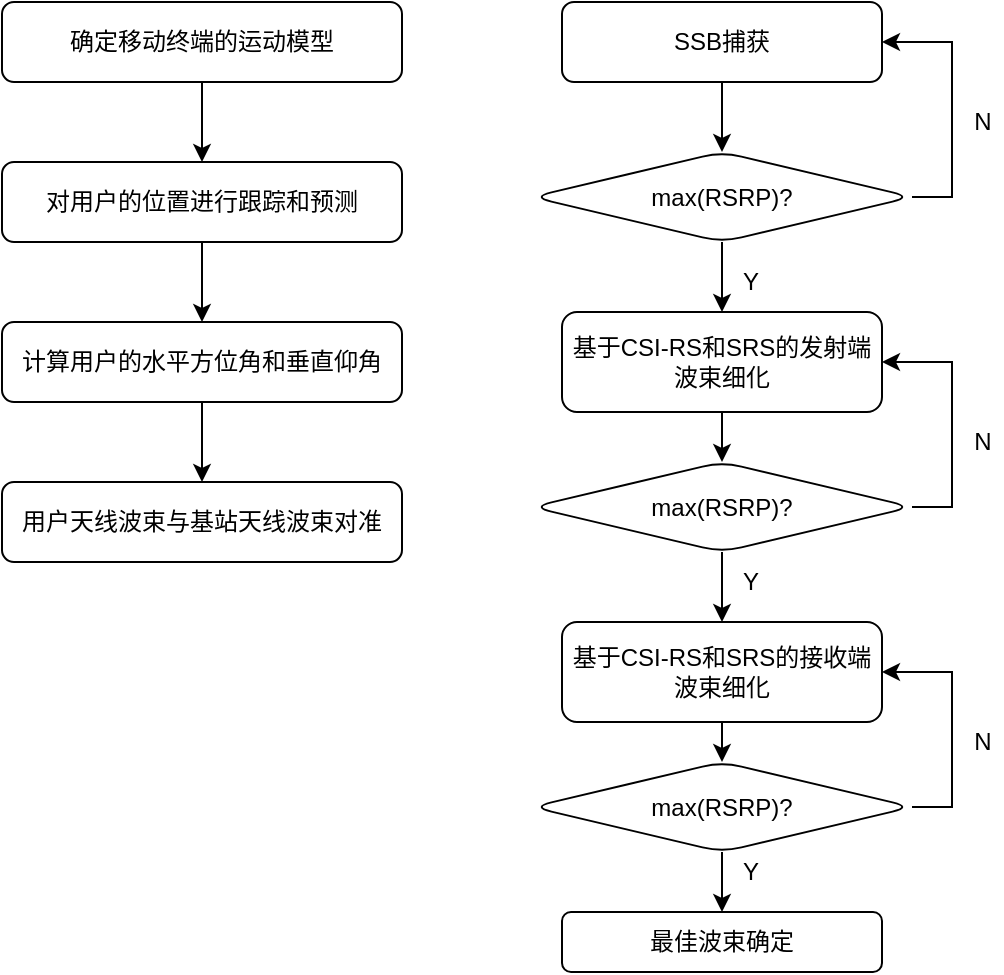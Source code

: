<mxfile version="15.5.5" type="github" pages="7">
  <diagram id="v0LjTMBqoU_i-tq950dD" name="Page-1">
    <mxGraphModel dx="583" dy="620" grid="1" gridSize="10" guides="1" tooltips="1" connect="1" arrows="1" fold="1" page="1" pageScale="1" pageWidth="827" pageHeight="1169" math="0" shadow="0">
      <root>
        <mxCell id="0" />
        <mxCell id="1" parent="0" />
        <mxCell id="g1GF7LbU0pF6LJhjBQTD-3" value="" style="edgeStyle=orthogonalEdgeStyle;rounded=0;orthogonalLoop=1;jettySize=auto;html=1;" edge="1" parent="1" source="g1GF7LbU0pF6LJhjBQTD-1" target="g1GF7LbU0pF6LJhjBQTD-2">
          <mxGeometry relative="1" as="geometry" />
        </mxCell>
        <mxCell id="g1GF7LbU0pF6LJhjBQTD-1" value="确定移动终端的运动模型" style="rounded=1;whiteSpace=wrap;html=1;" vertex="1" parent="1">
          <mxGeometry x="40" y="80" width="200" height="40" as="geometry" />
        </mxCell>
        <mxCell id="g1GF7LbU0pF6LJhjBQTD-5" value="" style="edgeStyle=orthogonalEdgeStyle;rounded=0;orthogonalLoop=1;jettySize=auto;html=1;" edge="1" parent="1" source="g1GF7LbU0pF6LJhjBQTD-2" target="g1GF7LbU0pF6LJhjBQTD-4">
          <mxGeometry relative="1" as="geometry" />
        </mxCell>
        <mxCell id="g1GF7LbU0pF6LJhjBQTD-2" value="对用户的位置进行跟踪和预测" style="whiteSpace=wrap;html=1;rounded=1;" vertex="1" parent="1">
          <mxGeometry x="40" y="160" width="200" height="40" as="geometry" />
        </mxCell>
        <mxCell id="g1GF7LbU0pF6LJhjBQTD-7" value="" style="edgeStyle=orthogonalEdgeStyle;rounded=0;orthogonalLoop=1;jettySize=auto;html=1;" edge="1" parent="1" source="g1GF7LbU0pF6LJhjBQTD-4" target="g1GF7LbU0pF6LJhjBQTD-6">
          <mxGeometry relative="1" as="geometry" />
        </mxCell>
        <mxCell id="g1GF7LbU0pF6LJhjBQTD-4" value="计算用户的水平方位角和垂直仰角" style="whiteSpace=wrap;html=1;rounded=1;" vertex="1" parent="1">
          <mxGeometry x="40" y="240" width="200" height="40" as="geometry" />
        </mxCell>
        <mxCell id="g1GF7LbU0pF6LJhjBQTD-6" value="用户天线波束与基站天线波束对准" style="whiteSpace=wrap;html=1;rounded=1;" vertex="1" parent="1">
          <mxGeometry x="40" y="320" width="200" height="40" as="geometry" />
        </mxCell>
        <mxCell id="g1GF7LbU0pF6LJhjBQTD-15" value="" style="edgeStyle=orthogonalEdgeStyle;rounded=0;orthogonalLoop=1;jettySize=auto;html=1;" edge="1" parent="1" source="g1GF7LbU0pF6LJhjBQTD-8" target="g1GF7LbU0pF6LJhjBQTD-14">
          <mxGeometry relative="1" as="geometry" />
        </mxCell>
        <mxCell id="g1GF7LbU0pF6LJhjBQTD-8" value="SSB捕获" style="rounded=1;whiteSpace=wrap;html=1;" vertex="1" parent="1">
          <mxGeometry x="320" y="80" width="160" height="40" as="geometry" />
        </mxCell>
        <mxCell id="g1GF7LbU0pF6LJhjBQTD-25" style="edgeStyle=orthogonalEdgeStyle;rounded=0;orthogonalLoop=1;jettySize=auto;html=1;exitX=0.5;exitY=1;exitDx=0;exitDy=0;" edge="1" parent="1" source="g1GF7LbU0pF6LJhjBQTD-9" target="g1GF7LbU0pF6LJhjBQTD-20">
          <mxGeometry relative="1" as="geometry" />
        </mxCell>
        <mxCell id="g1GF7LbU0pF6LJhjBQTD-9" value="基于CSI-RS和SRS的发射端波束细化" style="whiteSpace=wrap;html=1;rounded=1;" vertex="1" parent="1">
          <mxGeometry x="320" y="235" width="160" height="50" as="geometry" />
        </mxCell>
        <mxCell id="g1GF7LbU0pF6LJhjBQTD-45" value="" style="edgeStyle=orthogonalEdgeStyle;rounded=0;orthogonalLoop=1;jettySize=auto;html=1;" edge="1" parent="1" source="g1GF7LbU0pF6LJhjBQTD-11">
          <mxGeometry relative="1" as="geometry">
            <mxPoint x="400" y="460" as="targetPoint" />
          </mxGeometry>
        </mxCell>
        <mxCell id="g1GF7LbU0pF6LJhjBQTD-11" value="基于CSI-RS和SRS的接收端波束细化" style="whiteSpace=wrap;html=1;rounded=1;" vertex="1" parent="1">
          <mxGeometry x="320" y="390" width="160" height="50" as="geometry" />
        </mxCell>
        <mxCell id="g1GF7LbU0pF6LJhjBQTD-16" value="" style="edgeStyle=orthogonalEdgeStyle;rounded=0;orthogonalLoop=1;jettySize=auto;html=1;" edge="1" parent="1" source="g1GF7LbU0pF6LJhjBQTD-14" target="g1GF7LbU0pF6LJhjBQTD-9">
          <mxGeometry relative="1" as="geometry" />
        </mxCell>
        <mxCell id="g1GF7LbU0pF6LJhjBQTD-18" style="edgeStyle=orthogonalEdgeStyle;rounded=0;orthogonalLoop=1;jettySize=auto;html=1;exitX=1;exitY=0.5;exitDx=0;exitDy=0;entryX=1;entryY=0.5;entryDx=0;entryDy=0;" edge="1" parent="1" source="g1GF7LbU0pF6LJhjBQTD-14" target="g1GF7LbU0pF6LJhjBQTD-8">
          <mxGeometry relative="1" as="geometry" />
        </mxCell>
        <mxCell id="g1GF7LbU0pF6LJhjBQTD-14" value="max(RSRP)?" style="rhombus;whiteSpace=wrap;html=1;rounded=1;" vertex="1" parent="1">
          <mxGeometry x="305" y="155" width="190" height="45" as="geometry" />
        </mxCell>
        <mxCell id="g1GF7LbU0pF6LJhjBQTD-17" value="Y" style="text;html=1;align=center;verticalAlign=middle;resizable=0;points=[];autosize=1;strokeColor=none;fillColor=none;" vertex="1" parent="1">
          <mxGeometry x="404" y="210" width="20" height="20" as="geometry" />
        </mxCell>
        <mxCell id="g1GF7LbU0pF6LJhjBQTD-19" value="N" style="text;html=1;align=center;verticalAlign=middle;resizable=0;points=[];autosize=1;strokeColor=none;fillColor=none;" vertex="1" parent="1">
          <mxGeometry x="520" y="130" width="20" height="20" as="geometry" />
        </mxCell>
        <mxCell id="g1GF7LbU0pF6LJhjBQTD-26" value="" style="edgeStyle=orthogonalEdgeStyle;rounded=0;orthogonalLoop=1;jettySize=auto;html=1;" edge="1" parent="1" source="g1GF7LbU0pF6LJhjBQTD-20" target="g1GF7LbU0pF6LJhjBQTD-11">
          <mxGeometry relative="1" as="geometry" />
        </mxCell>
        <mxCell id="g1GF7LbU0pF6LJhjBQTD-28" style="edgeStyle=orthogonalEdgeStyle;rounded=0;orthogonalLoop=1;jettySize=auto;html=1;exitX=1;exitY=0.5;exitDx=0;exitDy=0;entryX=1;entryY=0.5;entryDx=0;entryDy=0;" edge="1" parent="1" source="g1GF7LbU0pF6LJhjBQTD-20" target="g1GF7LbU0pF6LJhjBQTD-9">
          <mxGeometry relative="1" as="geometry" />
        </mxCell>
        <mxCell id="g1GF7LbU0pF6LJhjBQTD-20" value="max(RSRP)?" style="rhombus;whiteSpace=wrap;html=1;rounded=1;" vertex="1" parent="1">
          <mxGeometry x="305" y="310" width="190" height="45" as="geometry" />
        </mxCell>
        <mxCell id="g1GF7LbU0pF6LJhjBQTD-21" value="Y" style="text;html=1;align=center;verticalAlign=middle;resizable=0;points=[];autosize=1;strokeColor=none;fillColor=none;" vertex="1" parent="1">
          <mxGeometry x="404" y="360" width="20" height="20" as="geometry" />
        </mxCell>
        <mxCell id="g1GF7LbU0pF6LJhjBQTD-22" value="N" style="text;html=1;align=center;verticalAlign=middle;resizable=0;points=[];autosize=1;strokeColor=none;fillColor=none;" vertex="1" parent="1">
          <mxGeometry x="520" y="290" width="20" height="20" as="geometry" />
        </mxCell>
        <mxCell id="g1GF7LbU0pF6LJhjBQTD-46" style="edgeStyle=orthogonalEdgeStyle;rounded=0;orthogonalLoop=1;jettySize=auto;html=1;exitX=1;exitY=0.5;exitDx=0;exitDy=0;entryX=1;entryY=0.5;entryDx=0;entryDy=0;" edge="1" parent="1" source="g1GF7LbU0pF6LJhjBQTD-29" target="g1GF7LbU0pF6LJhjBQTD-11">
          <mxGeometry relative="1" as="geometry" />
        </mxCell>
        <mxCell id="g1GF7LbU0pF6LJhjBQTD-47" style="edgeStyle=orthogonalEdgeStyle;rounded=0;orthogonalLoop=1;jettySize=auto;html=1;entryX=0.5;entryY=0;entryDx=0;entryDy=0;" edge="1" parent="1" source="g1GF7LbU0pF6LJhjBQTD-29" target="g1GF7LbU0pF6LJhjBQTD-30">
          <mxGeometry relative="1" as="geometry" />
        </mxCell>
        <mxCell id="g1GF7LbU0pF6LJhjBQTD-29" value="max(RSRP)?" style="rhombus;whiteSpace=wrap;html=1;rounded=1;" vertex="1" parent="1">
          <mxGeometry x="305" y="460" width="190" height="45" as="geometry" />
        </mxCell>
        <mxCell id="g1GF7LbU0pF6LJhjBQTD-30" value="最佳波束确定" style="whiteSpace=wrap;html=1;rounded=1;" vertex="1" parent="1">
          <mxGeometry x="320" y="535" width="160" height="30" as="geometry" />
        </mxCell>
        <mxCell id="g1GF7LbU0pF6LJhjBQTD-36" value="Y" style="text;html=1;align=center;verticalAlign=middle;resizable=0;points=[];autosize=1;strokeColor=none;fillColor=none;" vertex="1" parent="1">
          <mxGeometry x="404" y="505" width="20" height="20" as="geometry" />
        </mxCell>
        <mxCell id="g1GF7LbU0pF6LJhjBQTD-48" value="N" style="text;html=1;align=center;verticalAlign=middle;resizable=0;points=[];autosize=1;strokeColor=none;fillColor=none;" vertex="1" parent="1">
          <mxGeometry x="520" y="440" width="20" height="20" as="geometry" />
        </mxCell>
      </root>
    </mxGraphModel>
  </diagram>
  <diagram id="9xfztljBDzdJ6UgoaN6b" name="Page-2">
    <mxGraphModel dx="700" dy="744" grid="1" gridSize="10" guides="1" tooltips="1" connect="1" arrows="1" fold="1" page="1" pageScale="1" pageWidth="827" pageHeight="1169" math="0" shadow="0">
      <root>
        <mxCell id="WXKGBrs3ciIO2fFZ4pAg-0" />
        <mxCell id="WXKGBrs3ciIO2fFZ4pAg-1" parent="WXKGBrs3ciIO2fFZ4pAg-0" />
        <mxCell id="JAt5uQEkAnSf_FDiPwz2-5" value="" style="edgeStyle=orthogonalEdgeStyle;rounded=0;orthogonalLoop=1;jettySize=auto;html=1;" edge="1" parent="WXKGBrs3ciIO2fFZ4pAg-1" source="lZF_Is9IJF7APFlS0LPr-0" target="JAt5uQEkAnSf_FDiPwz2-0">
          <mxGeometry relative="1" as="geometry" />
        </mxCell>
        <mxCell id="lZF_Is9IJF7APFlS0LPr-0" value="开始" style="rounded=1;whiteSpace=wrap;html=1;" vertex="1" parent="WXKGBrs3ciIO2fFZ4pAg-1">
          <mxGeometry x="80" y="40" width="160" height="40" as="geometry" />
        </mxCell>
        <mxCell id="JAt5uQEkAnSf_FDiPwz2-24" style="edgeStyle=orthogonalEdgeStyle;rounded=0;orthogonalLoop=1;jettySize=auto;html=1;entryX=0.5;entryY=0;entryDx=0;entryDy=0;" edge="1" parent="WXKGBrs3ciIO2fFZ4pAg-1" source="JAt5uQEkAnSf_FDiPwz2-0" target="JAt5uQEkAnSf_FDiPwz2-3">
          <mxGeometry relative="1" as="geometry" />
        </mxCell>
        <mxCell id="JAt5uQEkAnSf_FDiPwz2-0" value="基于SSB波束的初步选择" style="rounded=0;whiteSpace=wrap;html=1;" vertex="1" parent="WXKGBrs3ciIO2fFZ4pAg-1">
          <mxGeometry x="80" y="120" width="160" height="40" as="geometry" />
        </mxCell>
        <mxCell id="JAt5uQEkAnSf_FDiPwz2-28" value="" style="edgeStyle=orthogonalEdgeStyle;rounded=0;orthogonalLoop=1;jettySize=auto;html=1;" edge="1" parent="WXKGBrs3ciIO2fFZ4pAg-1" source="JAt5uQEkAnSf_FDiPwz2-1" target="JAt5uQEkAnSf_FDiPwz2-20">
          <mxGeometry relative="1" as="geometry" />
        </mxCell>
        <mxCell id="JAt5uQEkAnSf_FDiPwz2-1" value="确定用户运动模型和测量模型" style="rounded=0;whiteSpace=wrap;html=1;" vertex="1" parent="WXKGBrs3ciIO2fFZ4pAg-1">
          <mxGeometry x="80" y="360" width="160" height="40" as="geometry" />
        </mxCell>
        <mxCell id="JAt5uQEkAnSf_FDiPwz2-25" value="" style="edgeStyle=orthogonalEdgeStyle;rounded=0;orthogonalLoop=1;jettySize=auto;html=1;" edge="1" parent="WXKGBrs3ciIO2fFZ4pAg-1" source="JAt5uQEkAnSf_FDiPwz2-3" target="JAt5uQEkAnSf_FDiPwz2-13">
          <mxGeometry relative="1" as="geometry" />
        </mxCell>
        <mxCell id="JAt5uQEkAnSf_FDiPwz2-3" value="跟踪数据提取" style="rounded=0;whiteSpace=wrap;html=1;" vertex="1" parent="WXKGBrs3ciIO2fFZ4pAg-1">
          <mxGeometry x="80" y="200" width="160" height="40" as="geometry" />
        </mxCell>
        <mxCell id="JAt5uQEkAnSf_FDiPwz2-27" style="edgeStyle=orthogonalEdgeStyle;rounded=0;orthogonalLoop=1;jettySize=auto;html=1;entryX=0.5;entryY=0;entryDx=0;entryDy=0;" edge="1" parent="WXKGBrs3ciIO2fFZ4pAg-1" source="JAt5uQEkAnSf_FDiPwz2-13" target="JAt5uQEkAnSf_FDiPwz2-1">
          <mxGeometry relative="1" as="geometry" />
        </mxCell>
        <mxCell id="JAt5uQEkAnSf_FDiPwz2-31" style="edgeStyle=orthogonalEdgeStyle;rounded=0;orthogonalLoop=1;jettySize=auto;html=1;entryX=1;entryY=0.5;entryDx=0;entryDy=0;" edge="1" parent="WXKGBrs3ciIO2fFZ4pAg-1" source="JAt5uQEkAnSf_FDiPwz2-13" target="JAt5uQEkAnSf_FDiPwz2-3">
          <mxGeometry relative="1" as="geometry">
            <Array as="points">
              <mxPoint x="260" y="300" />
              <mxPoint x="260" y="220" />
            </Array>
          </mxGeometry>
        </mxCell>
        <mxCell id="JAt5uQEkAnSf_FDiPwz2-13" value="波束细化？" style="rhombus;whiteSpace=wrap;html=1;" vertex="1" parent="WXKGBrs3ciIO2fFZ4pAg-1">
          <mxGeometry x="80" y="270" width="160" height="60" as="geometry" />
        </mxCell>
        <mxCell id="JAt5uQEkAnSf_FDiPwz2-29" value="" style="edgeStyle=orthogonalEdgeStyle;rounded=0;orthogonalLoop=1;jettySize=auto;html=1;" edge="1" parent="WXKGBrs3ciIO2fFZ4pAg-1" source="JAt5uQEkAnSf_FDiPwz2-20" target="JAt5uQEkAnSf_FDiPwz2-21">
          <mxGeometry relative="1" as="geometry" />
        </mxCell>
        <mxCell id="JAt5uQEkAnSf_FDiPwz2-20" value="&lt;div style=&quot;text-align: left&quot;&gt;&lt;font color=&quot;#333333&quot; face=&quot;tahoma, arial, sans-serif&quot;&gt;&lt;span style=&quot;font-size: 16px&quot;&gt;滤波器初始化&lt;/span&gt;&lt;/font&gt;&lt;/div&gt;" style="rounded=0;whiteSpace=wrap;html=1;" vertex="1" parent="WXKGBrs3ciIO2fFZ4pAg-1">
          <mxGeometry x="80" y="440" width="160" height="40" as="geometry" />
        </mxCell>
        <mxCell id="JAt5uQEkAnSf_FDiPwz2-30" value="" style="edgeStyle=orthogonalEdgeStyle;rounded=0;orthogonalLoop=1;jettySize=auto;html=1;" edge="1" parent="WXKGBrs3ciIO2fFZ4pAg-1" source="JAt5uQEkAnSf_FDiPwz2-21" target="JAt5uQEkAnSf_FDiPwz2-22">
          <mxGeometry relative="1" as="geometry" />
        </mxCell>
        <mxCell id="JAt5uQEkAnSf_FDiPwz2-21" value="状态信息估计" style="rounded=0;whiteSpace=wrap;html=1;" vertex="1" parent="WXKGBrs3ciIO2fFZ4pAg-1">
          <mxGeometry x="80" y="520" width="160" height="40" as="geometry" />
        </mxCell>
        <mxCell id="JAt5uQEkAnSf_FDiPwz2-37" style="edgeStyle=orthogonalEdgeStyle;rounded=0;orthogonalLoop=1;jettySize=auto;html=1;entryX=0;entryY=0.5;entryDx=0;entryDy=0;" edge="1" parent="WXKGBrs3ciIO2fFZ4pAg-1" source="JAt5uQEkAnSf_FDiPwz2-22" target="JAt5uQEkAnSf_FDiPwz2-34">
          <mxGeometry relative="1" as="geometry" />
        </mxCell>
        <mxCell id="JAt5uQEkAnSf_FDiPwz2-22" value="计算kalman增益，更新状态" style="rounded=0;whiteSpace=wrap;html=1;" vertex="1" parent="WXKGBrs3ciIO2fFZ4pAg-1">
          <mxGeometry x="80" y="600" width="160" height="40" as="geometry" />
        </mxCell>
        <mxCell id="JAt5uQEkAnSf_FDiPwz2-32" value="Y" style="text;html=1;strokeColor=none;fillColor=none;align=center;verticalAlign=middle;whiteSpace=wrap;rounded=0;" vertex="1" parent="WXKGBrs3ciIO2fFZ4pAg-1">
          <mxGeometry x="170" y="330" width="60" height="30" as="geometry" />
        </mxCell>
        <mxCell id="JAt5uQEkAnSf_FDiPwz2-33" value="N" style="text;html=1;strokeColor=none;fillColor=none;align=center;verticalAlign=middle;whiteSpace=wrap;rounded=0;" vertex="1" parent="WXKGBrs3ciIO2fFZ4pAg-1">
          <mxGeometry x="250" y="250" width="60" height="30" as="geometry" />
        </mxCell>
        <mxCell id="JAt5uQEkAnSf_FDiPwz2-38" value="" style="edgeStyle=orthogonalEdgeStyle;rounded=0;orthogonalLoop=1;jettySize=auto;html=1;" edge="1" parent="WXKGBrs3ciIO2fFZ4pAg-1" source="JAt5uQEkAnSf_FDiPwz2-34" target="JAt5uQEkAnSf_FDiPwz2-35">
          <mxGeometry relative="1" as="geometry" />
        </mxCell>
        <mxCell id="JAt5uQEkAnSf_FDiPwz2-34" value="计算预测位置的方位角和仰角" style="rounded=0;whiteSpace=wrap;html=1;" vertex="1" parent="WXKGBrs3ciIO2fFZ4pAg-1">
          <mxGeometry x="320" y="600" width="160" height="40" as="geometry" />
        </mxCell>
        <mxCell id="JAt5uQEkAnSf_FDiPwz2-47" value="" style="edgeStyle=orthogonalEdgeStyle;rounded=0;orthogonalLoop=1;jettySize=auto;html=1;" edge="1" parent="WXKGBrs3ciIO2fFZ4pAg-1" source="JAt5uQEkAnSf_FDiPwz2-35" target="JAt5uQEkAnSf_FDiPwz2-46">
          <mxGeometry relative="1" as="geometry" />
        </mxCell>
        <mxCell id="JAt5uQEkAnSf_FDiPwz2-35" value="指示SRS波束发射方向" style="rounded=0;whiteSpace=wrap;html=1;" vertex="1" parent="WXKGBrs3ciIO2fFZ4pAg-1">
          <mxGeometry x="320" y="520" width="160" height="40" as="geometry" />
        </mxCell>
        <mxCell id="JAt5uQEkAnSf_FDiPwz2-44" value="结束" style="rounded=1;whiteSpace=wrap;html=1;" vertex="1" parent="WXKGBrs3ciIO2fFZ4pAg-1">
          <mxGeometry x="320" y="360" width="160" height="40" as="geometry" />
        </mxCell>
        <mxCell id="JAt5uQEkAnSf_FDiPwz2-48" style="edgeStyle=orthogonalEdgeStyle;rounded=0;orthogonalLoop=1;jettySize=auto;html=1;entryX=1;entryY=0.5;entryDx=0;entryDy=0;" edge="1" parent="WXKGBrs3ciIO2fFZ4pAg-1" source="JAt5uQEkAnSf_FDiPwz2-46" target="JAt5uQEkAnSf_FDiPwz2-21">
          <mxGeometry relative="1" as="geometry" />
        </mxCell>
        <mxCell id="JAt5uQEkAnSf_FDiPwz2-49" value="" style="edgeStyle=orthogonalEdgeStyle;rounded=0;orthogonalLoop=1;jettySize=auto;html=1;" edge="1" parent="WXKGBrs3ciIO2fFZ4pAg-1" source="JAt5uQEkAnSf_FDiPwz2-46" target="JAt5uQEkAnSf_FDiPwz2-44">
          <mxGeometry relative="1" as="geometry" />
        </mxCell>
        <mxCell id="JAt5uQEkAnSf_FDiPwz2-46" value="波束细化？" style="rhombus;whiteSpace=wrap;html=1;" vertex="1" parent="WXKGBrs3ciIO2fFZ4pAg-1">
          <mxGeometry x="320" y="430" width="160" height="60" as="geometry" />
        </mxCell>
        <mxCell id="JAt5uQEkAnSf_FDiPwz2-50" value="Y" style="text;html=1;strokeColor=none;fillColor=none;align=center;verticalAlign=middle;whiteSpace=wrap;rounded=0;" vertex="1" parent="WXKGBrs3ciIO2fFZ4pAg-1">
          <mxGeometry x="270" y="480" width="60" height="30" as="geometry" />
        </mxCell>
        <mxCell id="JAt5uQEkAnSf_FDiPwz2-51" value="N" style="text;html=1;strokeColor=none;fillColor=none;align=center;verticalAlign=middle;whiteSpace=wrap;rounded=0;" vertex="1" parent="WXKGBrs3ciIO2fFZ4pAg-1">
          <mxGeometry x="384" y="400" width="60" height="30" as="geometry" />
        </mxCell>
      </root>
    </mxGraphModel>
  </diagram>
  <diagram id="3WmBDydl_84s1r6peomO" name="Page-3">
    <mxGraphModel dx="1955" dy="821" grid="1" gridSize="10" guides="1" tooltips="1" connect="1" arrows="1" fold="1" page="1" pageScale="1" pageWidth="827" pageHeight="1169" math="0" shadow="0">
      <root>
        <mxCell id="aAynvqBphKSTQ-f1sGw3-0" />
        <mxCell id="aAynvqBphKSTQ-f1sGw3-1" parent="aAynvqBphKSTQ-f1sGw3-0" />
        <mxCell id="1rgbiX7z5d-bjgeK10AK-0" value="" style="ellipse;whiteSpace=wrap;html=1;" vertex="1" parent="aAynvqBphKSTQ-f1sGw3-1">
          <mxGeometry x="120" y="170" width="530" height="320" as="geometry" />
        </mxCell>
        <mxCell id="aAynvqBphKSTQ-f1sGw3-2" value="" style="fontColor=#0066CC;verticalAlign=top;verticalLabelPosition=bottom;labelPosition=center;align=center;html=1;outlineConnect=0;fillColor=#CCCCCC;strokeColor=#6881B3;gradientColor=none;gradientDirection=north;strokeWidth=2;shape=mxgraph.networks.radio_tower;" vertex="1" parent="aAynvqBphKSTQ-f1sGw3-1">
          <mxGeometry x="350" y="270" width="55" height="80" as="geometry" />
        </mxCell>
        <mxCell id="aAynvqBphKSTQ-f1sGw3-3" value="" style="sketch=0;pointerEvents=1;shadow=0;dashed=0;html=1;strokeColor=none;fillColor=#505050;labelPosition=center;verticalLabelPosition=bottom;verticalAlign=top;outlineConnect=0;align=center;shape=mxgraph.office.devices.cell_phone_iphone_standalone;" vertex="1" parent="aAynvqBphKSTQ-f1sGw3-1">
          <mxGeometry x="470" y="410" width="15" height="25.2" as="geometry" />
        </mxCell>
        <mxCell id="1rgbiX7z5d-bjgeK10AK-2" value="" style="endArrow=none;html=1;rounded=0;" edge="1" parent="aAynvqBphKSTQ-f1sGw3-1" source="aAynvqBphKSTQ-f1sGw3-2" target="aAynvqBphKSTQ-f1sGw3-3">
          <mxGeometry width="50" height="50" relative="1" as="geometry">
            <mxPoint x="370" y="450" as="sourcePoint" />
            <mxPoint x="420" y="400" as="targetPoint" />
          </mxGeometry>
        </mxCell>
        <mxCell id="1rgbiX7z5d-bjgeK10AK-3" value="" style="sketch=0;pointerEvents=1;shadow=0;dashed=0;html=1;strokeColor=none;fillColor=#505050;labelPosition=center;verticalLabelPosition=bottom;verticalAlign=top;outlineConnect=0;align=center;shape=mxgraph.office.devices.cell_phone_iphone_standalone;" vertex="1" parent="aAynvqBphKSTQ-f1sGw3-1">
          <mxGeometry x="530" y="361.6" width="15" height="25.2" as="geometry" />
        </mxCell>
        <mxCell id="1rgbiX7z5d-bjgeK10AK-4" value="" style="endArrow=none;html=1;rounded=0;" edge="1" parent="aAynvqBphKSTQ-f1sGw3-1" source="1rgbiX7z5d-bjgeK10AK-3" target="aAynvqBphKSTQ-f1sGw3-2">
          <mxGeometry width="50" height="50" relative="1" as="geometry">
            <mxPoint x="415" y="338.912" as="sourcePoint" />
            <mxPoint x="510" y="404.242" as="targetPoint" />
          </mxGeometry>
        </mxCell>
        <mxCell id="1rgbiX7z5d-bjgeK10AK-5" value="" style="endArrow=none;dashed=1;html=1;dashPattern=1 3;strokeWidth=2;rounded=0;" edge="1" parent="aAynvqBphKSTQ-f1sGw3-1">
          <mxGeometry width="50" height="50" relative="1" as="geometry">
            <mxPoint x="485" y="436.8" as="sourcePoint" />
            <mxPoint x="535" y="386.8" as="targetPoint" />
          </mxGeometry>
        </mxCell>
        <mxCell id="1rgbiX7z5d-bjgeK10AK-6" value="移动" style="text;html=1;strokeColor=none;fillColor=none;align=center;verticalAlign=middle;whiteSpace=wrap;rounded=0;" vertex="1" parent="aAynvqBphKSTQ-f1sGw3-1">
          <mxGeometry x="490" y="405.2" width="60" height="30" as="geometry" />
        </mxCell>
        <mxCell id="1rgbiX7z5d-bjgeK10AK-7" value="(θ1，φ1)" style="text;html=1;strokeColor=none;fillColor=none;align=center;verticalAlign=middle;whiteSpace=wrap;rounded=0;" vertex="1" parent="aAynvqBphKSTQ-f1sGw3-1">
          <mxGeometry x="414" y="435" width="60" height="30" as="geometry" />
        </mxCell>
        <mxCell id="1rgbiX7z5d-bjgeK10AK-8" value="(θ2，φ2)" style="text;html=1;strokeColor=none;fillColor=none;align=center;verticalAlign=middle;whiteSpace=wrap;rounded=0;" vertex="1" parent="aAynvqBphKSTQ-f1sGw3-1">
          <mxGeometry x="530" y="386.8" width="60" height="30" as="geometry" />
        </mxCell>
        <mxCell id="1rgbiX7z5d-bjgeK10AK-10" value="" style="endArrow=classic;html=1;rounded=0;" edge="1" parent="aAynvqBphKSTQ-f1sGw3-1">
          <mxGeometry width="50" height="50" relative="1" as="geometry">
            <mxPoint x="375" y="330" as="sourcePoint" />
            <mxPoint x="690" y="330" as="targetPoint" />
          </mxGeometry>
        </mxCell>
        <mxCell id="1rgbiX7z5d-bjgeK10AK-11" value="" style="endArrow=classic;html=1;rounded=0;" edge="1" parent="aAynvqBphKSTQ-f1sGw3-1">
          <mxGeometry width="50" height="50" relative="1" as="geometry">
            <mxPoint x="375" y="330" as="sourcePoint" />
            <mxPoint x="170" y="530" as="targetPoint" />
          </mxGeometry>
        </mxCell>
        <mxCell id="1rgbiX7z5d-bjgeK10AK-12" value="" style="endArrow=classic;html=1;rounded=0;" edge="1" parent="aAynvqBphKSTQ-f1sGw3-1">
          <mxGeometry width="50" height="50" relative="1" as="geometry">
            <mxPoint x="375" y="330" as="sourcePoint" />
            <mxPoint x="375" y="130" as="targetPoint" />
          </mxGeometry>
        </mxCell>
        <mxCell id="1rgbiX7z5d-bjgeK10AK-14" value="x" style="text;html=1;strokeColor=none;fillColor=none;align=center;verticalAlign=middle;whiteSpace=wrap;rounded=0;" vertex="1" parent="aAynvqBphKSTQ-f1sGw3-1">
          <mxGeometry x="190" y="500" width="60" height="30" as="geometry" />
        </mxCell>
        <mxCell id="1rgbiX7z5d-bjgeK10AK-15" value="y" style="text;html=1;strokeColor=none;fillColor=none;align=center;verticalAlign=middle;whiteSpace=wrap;rounded=0;" vertex="1" parent="aAynvqBphKSTQ-f1sGw3-1">
          <mxGeometry x="650" y="340" width="60" height="30" as="geometry" />
        </mxCell>
        <mxCell id="1rgbiX7z5d-bjgeK10AK-16" value="z" style="text;html=1;strokeColor=none;fillColor=none;align=center;verticalAlign=middle;whiteSpace=wrap;rounded=0;" vertex="1" parent="aAynvqBphKSTQ-f1sGw3-1">
          <mxGeometry x="370" y="110" width="60" height="30" as="geometry" />
        </mxCell>
      </root>
    </mxGraphModel>
  </diagram>
  <diagram id="AGNJiZkNJ3ZzrbHQPbTY" name="Page-4">
    <mxGraphModel dx="1385" dy="582" grid="1" gridSize="10" guides="1" tooltips="1" connect="1" arrows="1" fold="1" page="1" pageScale="1" pageWidth="827" pageHeight="1169" math="0" shadow="0">
      <root>
        <mxCell id="bGbmvF3yEjtejlDzA7Fb-0" />
        <mxCell id="bGbmvF3yEjtejlDzA7Fb-1" parent="bGbmvF3yEjtejlDzA7Fb-0" />
        <mxCell id="bGbmvF3yEjtejlDzA7Fb-2" value="" style="endArrow=classic;html=1;rounded=0;" edge="1" parent="bGbmvF3yEjtejlDzA7Fb-1">
          <mxGeometry width="50" height="50" relative="1" as="geometry">
            <mxPoint x="375" y="330" as="sourcePoint" />
            <mxPoint x="690" y="330" as="targetPoint" />
          </mxGeometry>
        </mxCell>
        <mxCell id="bGbmvF3yEjtejlDzA7Fb-3" value="" style="endArrow=classic;html=1;rounded=0;" edge="1" parent="bGbmvF3yEjtejlDzA7Fb-1">
          <mxGeometry width="50" height="50" relative="1" as="geometry">
            <mxPoint x="375" y="330" as="sourcePoint" />
            <mxPoint x="170" y="530" as="targetPoint" />
          </mxGeometry>
        </mxCell>
        <mxCell id="bGbmvF3yEjtejlDzA7Fb-4" value="" style="endArrow=classic;html=1;rounded=0;" edge="1" parent="bGbmvF3yEjtejlDzA7Fb-1">
          <mxGeometry width="50" height="50" relative="1" as="geometry">
            <mxPoint x="375" y="330" as="sourcePoint" />
            <mxPoint x="375" y="130" as="targetPoint" />
          </mxGeometry>
        </mxCell>
        <mxCell id="bGbmvF3yEjtejlDzA7Fb-5" value="x" style="text;html=1;strokeColor=none;fillColor=none;align=center;verticalAlign=middle;whiteSpace=wrap;rounded=0;" vertex="1" parent="bGbmvF3yEjtejlDzA7Fb-1">
          <mxGeometry x="190" y="500" width="60" height="30" as="geometry" />
        </mxCell>
        <mxCell id="bGbmvF3yEjtejlDzA7Fb-6" value="z" style="text;html=1;strokeColor=none;fillColor=none;align=center;verticalAlign=middle;whiteSpace=wrap;rounded=0;" vertex="1" parent="bGbmvF3yEjtejlDzA7Fb-1">
          <mxGeometry x="370" y="110" width="60" height="30" as="geometry" />
        </mxCell>
        <mxCell id="sgtqUfP7ncqjG26k_rZg-0" value="" style="sketch=0;pointerEvents=1;shadow=0;dashed=0;html=1;strokeColor=none;fillColor=#505050;labelPosition=center;verticalLabelPosition=bottom;verticalAlign=top;outlineConnect=0;align=center;shape=mxgraph.office.devices.cell_phone_iphone_standalone;" vertex="1" parent="bGbmvF3yEjtejlDzA7Fb-1">
          <mxGeometry x="444" y="470" width="15" height="25.2" as="geometry" />
        </mxCell>
        <mxCell id="sgtqUfP7ncqjG26k_rZg-1" value="" style="endArrow=classic;html=1;rounded=0;" edge="1" parent="bGbmvF3yEjtejlDzA7Fb-1">
          <mxGeometry width="50" height="50" relative="1" as="geometry">
            <mxPoint x="454" y="480" as="sourcePoint" />
            <mxPoint x="504" y="480" as="targetPoint" />
            <Array as="points" />
          </mxGeometry>
        </mxCell>
        <mxCell id="sgtqUfP7ncqjG26k_rZg-2" value="" style="endArrow=classic;html=1;rounded=0;" edge="1" parent="bGbmvF3yEjtejlDzA7Fb-1">
          <mxGeometry width="50" height="50" relative="1" as="geometry">
            <mxPoint x="455" y="480" as="sourcePoint" />
            <mxPoint x="414" y="520" as="targetPoint" />
          </mxGeometry>
        </mxCell>
        <mxCell id="5waVuOvs3cmsfSnmLcAZ-11" value="" style="sketch=0;pointerEvents=1;shadow=0;dashed=0;html=1;strokeColor=none;fillColor=#505050;labelPosition=center;verticalLabelPosition=bottom;verticalAlign=top;outlineConnect=0;align=center;shape=mxgraph.office.devices.cell_phone_iphone_standalone;" vertex="1" parent="bGbmvF3yEjtejlDzA7Fb-1">
          <mxGeometry x="550" y="400" width="15" height="25.2" as="geometry" />
        </mxCell>
        <mxCell id="5waVuOvs3cmsfSnmLcAZ-12" value="" style="endArrow=classic;html=1;rounded=0;" edge="1" parent="bGbmvF3yEjtejlDzA7Fb-1">
          <mxGeometry width="50" height="50" relative="1" as="geometry">
            <mxPoint x="560" y="410.0" as="sourcePoint" />
            <mxPoint x="610" y="410.0" as="targetPoint" />
            <Array as="points" />
          </mxGeometry>
        </mxCell>
        <mxCell id="5waVuOvs3cmsfSnmLcAZ-13" value="" style="endArrow=classic;html=1;rounded=0;" edge="1" parent="bGbmvF3yEjtejlDzA7Fb-1">
          <mxGeometry width="50" height="50" relative="1" as="geometry">
            <mxPoint x="561" y="410.0" as="sourcePoint" />
            <mxPoint x="520" y="450" as="targetPoint" />
          </mxGeometry>
        </mxCell>
        <mxCell id="5waVuOvs3cmsfSnmLcAZ-16" value="" style="endArrow=none;dashed=1;html=1;dashPattern=1 3;strokeWidth=2;rounded=0;" edge="1" parent="bGbmvF3yEjtejlDzA7Fb-1">
          <mxGeometry width="50" height="50" relative="1" as="geometry">
            <mxPoint x="460" y="470" as="sourcePoint" />
            <mxPoint x="540" y="420" as="targetPoint" />
          </mxGeometry>
        </mxCell>
      </root>
    </mxGraphModel>
  </diagram>
  <diagram id="9IjCJbE4sccwmapV6Uqe" name="Page-5">
    <mxGraphModel dx="700" dy="744" grid="1" gridSize="10" guides="1" tooltips="1" connect="1" arrows="1" fold="1" page="1" pageScale="1" pageWidth="827" pageHeight="1169" math="0" shadow="0">
      <root>
        <mxCell id="gbSseNwfCs7FYxRGWs1R-0" />
        <mxCell id="gbSseNwfCs7FYxRGWs1R-1" parent="gbSseNwfCs7FYxRGWs1R-0" />
        <mxCell id="xDhRp9qsa-bTuL0i0sBW-10" value="" style="endArrow=classic;html=1;rounded=0;" edge="1" parent="gbSseNwfCs7FYxRGWs1R-1">
          <mxGeometry width="50" height="50" relative="1" as="geometry">
            <mxPoint x="359" y="320" as="sourcePoint" />
            <mxPoint x="674" y="320" as="targetPoint" />
          </mxGeometry>
        </mxCell>
        <mxCell id="xDhRp9qsa-bTuL0i0sBW-11" value="" style="endArrow=classic;html=1;rounded=0;" edge="1" parent="gbSseNwfCs7FYxRGWs1R-1">
          <mxGeometry width="50" height="50" relative="1" as="geometry">
            <mxPoint x="359" y="320" as="sourcePoint" />
            <mxPoint x="154" y="520" as="targetPoint" />
          </mxGeometry>
        </mxCell>
        <mxCell id="xDhRp9qsa-bTuL0i0sBW-12" value="" style="endArrow=classic;html=1;rounded=0;" edge="1" parent="gbSseNwfCs7FYxRGWs1R-1">
          <mxGeometry width="50" height="50" relative="1" as="geometry">
            <mxPoint x="359" y="320" as="sourcePoint" />
            <mxPoint x="359" y="120" as="targetPoint" />
          </mxGeometry>
        </mxCell>
        <mxCell id="xDhRp9qsa-bTuL0i0sBW-13" value="x" style="text;html=1;strokeColor=none;fillColor=none;align=center;verticalAlign=middle;whiteSpace=wrap;rounded=0;" vertex="1" parent="gbSseNwfCs7FYxRGWs1R-1">
          <mxGeometry x="174" y="490" width="60" height="30" as="geometry" />
        </mxCell>
        <mxCell id="xDhRp9qsa-bTuL0i0sBW-14" value="y" style="text;html=1;strokeColor=none;fillColor=none;align=center;verticalAlign=middle;whiteSpace=wrap;rounded=0;" vertex="1" parent="gbSseNwfCs7FYxRGWs1R-1">
          <mxGeometry x="634" y="330" width="60" height="30" as="geometry" />
        </mxCell>
        <mxCell id="xDhRp9qsa-bTuL0i0sBW-15" value="z" style="text;html=1;strokeColor=none;fillColor=none;align=center;verticalAlign=middle;whiteSpace=wrap;rounded=0;" vertex="1" parent="gbSseNwfCs7FYxRGWs1R-1">
          <mxGeometry x="384" y="110" width="60" height="30" as="geometry" />
        </mxCell>
        <mxCell id="VqXOAP2wb7apgMjq--GV-0" value="" style="sketch=0;pointerEvents=1;shadow=0;dashed=0;html=1;strokeColor=none;fillColor=#505050;labelPosition=center;verticalLabelPosition=bottom;verticalAlign=top;outlineConnect=0;align=center;shape=mxgraph.office.devices.cell_phone_iphone_standalone;" vertex="1" parent="gbSseNwfCs7FYxRGWs1R-1">
          <mxGeometry x="394" y="350" width="15" height="25.2" as="geometry" />
        </mxCell>
        <mxCell id="VqXOAP2wb7apgMjq--GV-1" value="" style="endArrow=none;html=1;rounded=0;" edge="1" parent="gbSseNwfCs7FYxRGWs1R-1">
          <mxGeometry width="50" height="50" relative="1" as="geometry">
            <mxPoint x="240" y="440" as="sourcePoint" />
            <mxPoint x="400" y="440" as="targetPoint" />
          </mxGeometry>
        </mxCell>
        <mxCell id="VqXOAP2wb7apgMjq--GV-2" value="" style="endArrow=none;html=1;rounded=0;" edge="1" parent="gbSseNwfCs7FYxRGWs1R-1">
          <mxGeometry width="50" height="50" relative="1" as="geometry">
            <mxPoint x="400" y="440" as="sourcePoint" />
            <mxPoint x="520" y="320" as="targetPoint" />
          </mxGeometry>
        </mxCell>
        <mxCell id="VqXOAP2wb7apgMjq--GV-3" value="" style="endArrow=none;dashed=1;html=1;dashPattern=1 3;strokeWidth=2;rounded=0;" edge="1" parent="gbSseNwfCs7FYxRGWs1R-1">
          <mxGeometry width="50" height="50" relative="1" as="geometry">
            <mxPoint x="399" y="440" as="sourcePoint" />
            <mxPoint x="399" y="375.2" as="targetPoint" />
          </mxGeometry>
        </mxCell>
        <mxCell id="VqXOAP2wb7apgMjq--GV-4" value="" style="endArrow=none;dashed=1;html=1;dashPattern=1 3;strokeWidth=2;rounded=0;" edge="1" parent="gbSseNwfCs7FYxRGWs1R-1">
          <mxGeometry width="50" height="50" relative="1" as="geometry">
            <mxPoint x="360" y="330" as="sourcePoint" />
            <mxPoint x="400" y="440" as="targetPoint" />
          </mxGeometry>
        </mxCell>
        <mxCell id="VqXOAP2wb7apgMjq--GV-5" value="" style="endArrow=none;dashed=1;html=1;dashPattern=1 3;strokeWidth=2;rounded=0;" edge="1" parent="gbSseNwfCs7FYxRGWs1R-1" target="VqXOAP2wb7apgMjq--GV-0">
          <mxGeometry width="50" height="50" relative="1" as="geometry">
            <mxPoint x="360" y="320" as="sourcePoint" />
            <mxPoint x="470" y="220" as="targetPoint" />
          </mxGeometry>
        </mxCell>
      </root>
    </mxGraphModel>
  </diagram>
  <diagram id="QcTBsWmc8ddJuJ49T2em" name="Page-6">
    <mxGraphModel dx="1662" dy="698" grid="1" gridSize="10" guides="1" tooltips="1" connect="1" arrows="1" fold="1" page="1" pageScale="1" pageWidth="827" pageHeight="1169" math="0" shadow="0">
      <root>
        <mxCell id="k6ro6DBCrnb9TU0hj_vd-0" />
        <mxCell id="k6ro6DBCrnb9TU0hj_vd-1" parent="k6ro6DBCrnb9TU0hj_vd-0" />
        <mxCell id="Pq5_Vbq8PJ__0Gk4XCvJ-1" value="" style="edgeStyle=orthogonalEdgeStyle;rounded=0;orthogonalLoop=1;jettySize=auto;html=1;" edge="1" parent="k6ro6DBCrnb9TU0hj_vd-1" source="k6ro6DBCrnb9TU0hj_vd-2">
          <mxGeometry relative="1" as="geometry">
            <mxPoint x="180" y="120" as="targetPoint" />
          </mxGeometry>
        </mxCell>
        <mxCell id="k6ro6DBCrnb9TU0hj_vd-2" value="开始" style="rounded=1;whiteSpace=wrap;html=1;" vertex="1" parent="k6ro6DBCrnb9TU0hj_vd-1">
          <mxGeometry x="80" y="40" width="200" height="40" as="geometry" />
        </mxCell>
        <mxCell id="Pq5_Vbq8PJ__0Gk4XCvJ-5" style="edgeStyle=orthogonalEdgeStyle;rounded=0;orthogonalLoop=1;jettySize=auto;html=1;exitX=0.5;exitY=1;exitDx=0;exitDy=0;" edge="1" parent="k6ro6DBCrnb9TU0hj_vd-1" target="Pq5_Vbq8PJ__0Gk4XCvJ-4">
          <mxGeometry relative="1" as="geometry">
            <mxPoint x="180" y="160" as="sourcePoint" />
          </mxGeometry>
        </mxCell>
        <mxCell id="Pq5_Vbq8PJ__0Gk4XCvJ-6" style="edgeStyle=orthogonalEdgeStyle;rounded=0;orthogonalLoop=1;jettySize=auto;html=1;entryX=1;entryY=0.5;entryDx=0;entryDy=0;" edge="1" parent="k6ro6DBCrnb9TU0hj_vd-1" source="Pq5_Vbq8PJ__0Gk4XCvJ-4">
          <mxGeometry relative="1" as="geometry">
            <mxPoint x="280" y="140" as="targetPoint" />
            <Array as="points">
              <mxPoint x="300" y="240" />
              <mxPoint x="300" y="140" />
            </Array>
          </mxGeometry>
        </mxCell>
        <mxCell id="Pq5_Vbq8PJ__0Gk4XCvJ-10" value="" style="edgeStyle=orthogonalEdgeStyle;rounded=0;orthogonalLoop=1;jettySize=auto;html=1;" edge="1" parent="k6ro6DBCrnb9TU0hj_vd-1" source="Pq5_Vbq8PJ__0Gk4XCvJ-4" target="Pq5_Vbq8PJ__0Gk4XCvJ-9">
          <mxGeometry relative="1" as="geometry" />
        </mxCell>
        <mxCell id="Pq5_Vbq8PJ__0Gk4XCvJ-4" value="宽波束确定？" style="rhombus;whiteSpace=wrap;html=1;" vertex="1" parent="k6ro6DBCrnb9TU0hj_vd-1">
          <mxGeometry x="90" y="200" width="180" height="80" as="geometry" />
        </mxCell>
        <mxCell id="Pq5_Vbq8PJ__0Gk4XCvJ-8" value="&lt;span&gt;用户测量gNB扫描发射的SSB波束&lt;/span&gt;" style="rounded=0;whiteSpace=wrap;html=1;" vertex="1" parent="k6ro6DBCrnb9TU0hj_vd-1">
          <mxGeometry x="80" y="120" width="200" height="40" as="geometry" />
        </mxCell>
        <mxCell id="Pq5_Vbq8PJ__0Gk4XCvJ-13" value="" style="edgeStyle=orthogonalEdgeStyle;rounded=0;orthogonalLoop=1;jettySize=auto;html=1;" edge="1" parent="k6ro6DBCrnb9TU0hj_vd-1" source="Pq5_Vbq8PJ__0Gk4XCvJ-9" target="Pq5_Vbq8PJ__0Gk4XCvJ-11">
          <mxGeometry relative="1" as="geometry" />
        </mxCell>
        <mxCell id="Pq5_Vbq8PJ__0Gk4XCvJ-9" value="gNB在不同的SSB波束上发射CSI-RS" style="rounded=0;whiteSpace=wrap;html=1;" vertex="1" parent="k6ro6DBCrnb9TU0hj_vd-1">
          <mxGeometry x="80" y="320" width="200" height="40" as="geometry" />
        </mxCell>
        <mxCell id="Pq5_Vbq8PJ__0Gk4XCvJ-14" value="" style="edgeStyle=orthogonalEdgeStyle;rounded=0;orthogonalLoop=1;jettySize=auto;html=1;" edge="1" parent="k6ro6DBCrnb9TU0hj_vd-1" source="Pq5_Vbq8PJ__0Gk4XCvJ-11" target="Pq5_Vbq8PJ__0Gk4XCvJ-12">
          <mxGeometry relative="1" as="geometry" />
        </mxCell>
        <mxCell id="Pq5_Vbq8PJ__0Gk4XCvJ-11" value="用户测量gNB发射的CSI-RS波束" style="rounded=0;whiteSpace=wrap;html=1;" vertex="1" parent="k6ro6DBCrnb9TU0hj_vd-1">
          <mxGeometry x="80" y="400" width="200" height="40" as="geometry" />
        </mxCell>
        <mxCell id="Pq5_Vbq8PJ__0Gk4XCvJ-15" style="edgeStyle=orthogonalEdgeStyle;rounded=0;orthogonalLoop=1;jettySize=auto;html=1;entryX=1;entryY=0.5;entryDx=0;entryDy=0;" edge="1" parent="k6ro6DBCrnb9TU0hj_vd-1" source="Pq5_Vbq8PJ__0Gk4XCvJ-12" target="Pq5_Vbq8PJ__0Gk4XCvJ-11">
          <mxGeometry relative="1" as="geometry">
            <Array as="points">
              <mxPoint x="300" y="520" />
              <mxPoint x="300" y="420" />
            </Array>
          </mxGeometry>
        </mxCell>
        <mxCell id="Pq5_Vbq8PJ__0Gk4XCvJ-18" value="" style="edgeStyle=orthogonalEdgeStyle;rounded=0;orthogonalLoop=1;jettySize=auto;html=1;" edge="1" parent="k6ro6DBCrnb9TU0hj_vd-1" source="Pq5_Vbq8PJ__0Gk4XCvJ-12" target="Pq5_Vbq8PJ__0Gk4XCvJ-17">
          <mxGeometry relative="1" as="geometry" />
        </mxCell>
        <mxCell id="Pq5_Vbq8PJ__0Gk4XCvJ-12" value="gNB TX/UE RX波束对确定？" style="rhombus;whiteSpace=wrap;html=1;" vertex="1" parent="k6ro6DBCrnb9TU0hj_vd-1">
          <mxGeometry x="80" y="480" width="200" height="80" as="geometry" />
        </mxCell>
        <mxCell id="Pq5_Vbq8PJ__0Gk4XCvJ-20" value="" style="edgeStyle=orthogonalEdgeStyle;rounded=0;orthogonalLoop=1;jettySize=auto;html=1;" edge="1" parent="k6ro6DBCrnb9TU0hj_vd-1" source="Pq5_Vbq8PJ__0Gk4XCvJ-17" target="Pq5_Vbq8PJ__0Gk4XCvJ-19">
          <mxGeometry relative="1" as="geometry" />
        </mxCell>
        <mxCell id="jnc6RqbP9b-tvCDtfHSX-0" style="edgeStyle=orthogonalEdgeStyle;rounded=0;orthogonalLoop=1;jettySize=auto;html=1;exitX=1;exitY=0.5;exitDx=0;exitDy=0;entryX=0;entryY=0.5;entryDx=0;entryDy=0;" edge="1" parent="k6ro6DBCrnb9TU0hj_vd-1" source="Pq5_Vbq8PJ__0Gk4XCvJ-17" target="Pq5_Vbq8PJ__0Gk4XCvJ-21">
          <mxGeometry relative="1" as="geometry" />
        </mxCell>
        <mxCell id="Pq5_Vbq8PJ__0Gk4XCvJ-17" value="UE是否工作在FR2？" style="rhombus;whiteSpace=wrap;html=1;" vertex="1" parent="k6ro6DBCrnb9TU0hj_vd-1">
          <mxGeometry x="80" y="600" width="200" height="80" as="geometry" />
        </mxCell>
        <mxCell id="Pq5_Vbq8PJ__0Gk4XCvJ-19" value="结束" style="rounded=1;whiteSpace=wrap;html=1;" vertex="1" parent="k6ro6DBCrnb9TU0hj_vd-1">
          <mxGeometry x="80" y="770" width="200" height="40" as="geometry" />
        </mxCell>
        <mxCell id="jnc6RqbP9b-tvCDtfHSX-4" value="" style="edgeStyle=orthogonalEdgeStyle;rounded=0;orthogonalLoop=1;jettySize=auto;html=1;" edge="1" parent="k6ro6DBCrnb9TU0hj_vd-1" source="Pq5_Vbq8PJ__0Gk4XCvJ-21" target="jnc6RqbP9b-tvCDtfHSX-3">
          <mxGeometry relative="1" as="geometry" />
        </mxCell>
        <mxCell id="Pq5_Vbq8PJ__0Gk4XCvJ-21" value="用户SRS波束扫描CSI-RS波束" style="rounded=0;whiteSpace=wrap;html=1;" vertex="1" parent="k6ro6DBCrnb9TU0hj_vd-1">
          <mxGeometry x="360" y="620" width="200" height="40" as="geometry" />
        </mxCell>
        <mxCell id="Pq5_Vbq8PJ__0Gk4XCvJ-24" value="N" style="text;html=1;strokeColor=none;fillColor=none;align=center;verticalAlign=middle;whiteSpace=wrap;rounded=0;" vertex="1" parent="k6ro6DBCrnb9TU0hj_vd-1">
          <mxGeometry x="310" y="190" width="60" height="30" as="geometry" />
        </mxCell>
        <mxCell id="Pq5_Vbq8PJ__0Gk4XCvJ-25" value="N" style="text;html=1;strokeColor=none;fillColor=none;align=center;verticalAlign=middle;whiteSpace=wrap;rounded=0;" vertex="1" parent="k6ro6DBCrnb9TU0hj_vd-1">
          <mxGeometry x="250" y="460" width="60" height="30" as="geometry" />
        </mxCell>
        <mxCell id="Pq5_Vbq8PJ__0Gk4XCvJ-26" value="N" style="text;html=1;strokeColor=none;fillColor=none;align=center;verticalAlign=middle;whiteSpace=wrap;rounded=0;" vertex="1" parent="k6ro6DBCrnb9TU0hj_vd-1">
          <mxGeometry x="180" y="700" width="60" height="30" as="geometry" />
        </mxCell>
        <mxCell id="Pq5_Vbq8PJ__0Gk4XCvJ-27" value="Y" style="text;html=1;strokeColor=none;fillColor=none;align=center;verticalAlign=middle;whiteSpace=wrap;rounded=0;" vertex="1" parent="k6ro6DBCrnb9TU0hj_vd-1">
          <mxGeometry x="190" y="170" width="60" height="30" as="geometry" />
        </mxCell>
        <mxCell id="Pq5_Vbq8PJ__0Gk4XCvJ-28" value="Y" style="text;html=1;strokeColor=none;fillColor=none;align=center;verticalAlign=middle;whiteSpace=wrap;rounded=0;" vertex="1" parent="k6ro6DBCrnb9TU0hj_vd-1">
          <mxGeometry x="190" y="555" width="60" height="30" as="geometry" />
        </mxCell>
        <mxCell id="Pq5_Vbq8PJ__0Gk4XCvJ-29" value="Y" style="text;html=1;strokeColor=none;fillColor=none;align=center;verticalAlign=middle;whiteSpace=wrap;rounded=0;" vertex="1" parent="k6ro6DBCrnb9TU0hj_vd-1">
          <mxGeometry x="290" y="600" width="60" height="30" as="geometry" />
        </mxCell>
        <mxCell id="jnc6RqbP9b-tvCDtfHSX-7" style="edgeStyle=orthogonalEdgeStyle;rounded=0;orthogonalLoop=1;jettySize=auto;html=1;entryX=1;entryY=0.5;entryDx=0;entryDy=0;" edge="1" parent="k6ro6DBCrnb9TU0hj_vd-1" source="jnc6RqbP9b-tvCDtfHSX-3" target="Pq5_Vbq8PJ__0Gk4XCvJ-21">
          <mxGeometry relative="1" as="geometry">
            <Array as="points">
              <mxPoint x="580" y="520" />
              <mxPoint x="580" y="640" />
            </Array>
          </mxGeometry>
        </mxCell>
        <mxCell id="jnc6RqbP9b-tvCDtfHSX-12" value="" style="edgeStyle=orthogonalEdgeStyle;rounded=0;orthogonalLoop=1;jettySize=auto;html=1;" edge="1" parent="k6ro6DBCrnb9TU0hj_vd-1" source="jnc6RqbP9b-tvCDtfHSX-3" target="jnc6RqbP9b-tvCDtfHSX-11">
          <mxGeometry relative="1" as="geometry" />
        </mxCell>
        <mxCell id="jnc6RqbP9b-tvCDtfHSX-3" value="gNB TX/UE RX波束对确定？" style="rhombus;whiteSpace=wrap;html=1;" vertex="1" parent="k6ro6DBCrnb9TU0hj_vd-1">
          <mxGeometry x="360" y="480" width="200" height="80" as="geometry" />
        </mxCell>
        <mxCell id="jnc6RqbP9b-tvCDtfHSX-8" value="N" style="text;html=1;strokeColor=none;fillColor=none;align=center;verticalAlign=middle;whiteSpace=wrap;rounded=0;" vertex="1" parent="k6ro6DBCrnb9TU0hj_vd-1">
          <mxGeometry x="520" y="560" width="60" height="30" as="geometry" />
        </mxCell>
        <mxCell id="jnc6RqbP9b-tvCDtfHSX-9" value="Y" style="text;html=1;strokeColor=none;fillColor=none;align=center;verticalAlign=middle;whiteSpace=wrap;rounded=0;" vertex="1" parent="k6ro6DBCrnb9TU0hj_vd-1">
          <mxGeometry x="470" y="450" width="60" height="30" as="geometry" />
        </mxCell>
        <mxCell id="jnc6RqbP9b-tvCDtfHSX-14" value="" style="edgeStyle=orthogonalEdgeStyle;rounded=0;orthogonalLoop=1;jettySize=auto;html=1;" edge="1" parent="k6ro6DBCrnb9TU0hj_vd-1" source="jnc6RqbP9b-tvCDtfHSX-11" target="jnc6RqbP9b-tvCDtfHSX-13">
          <mxGeometry relative="1" as="geometry" />
        </mxCell>
        <mxCell id="jnc6RqbP9b-tvCDtfHSX-11" value="用户位置轨迹预测，计算相对gNB的方位角和垂直仰角" style="whiteSpace=wrap;html=1;" vertex="1" parent="k6ro6DBCrnb9TU0hj_vd-1">
          <mxGeometry x="360" y="400" width="200" height="40" as="geometry" />
        </mxCell>
        <mxCell id="jnc6RqbP9b-tvCDtfHSX-16" value="" style="edgeStyle=orthogonalEdgeStyle;rounded=0;orthogonalLoop=1;jettySize=auto;html=1;" edge="1" parent="k6ro6DBCrnb9TU0hj_vd-1" source="jnc6RqbP9b-tvCDtfHSX-13" target="jnc6RqbP9b-tvCDtfHSX-15">
          <mxGeometry relative="1" as="geometry" />
        </mxCell>
        <mxCell id="jnc6RqbP9b-tvCDtfHSX-13" value="调整SRS波束方向，跟踪CSI-RS波束" style="whiteSpace=wrap;html=1;" vertex="1" parent="k6ro6DBCrnb9TU0hj_vd-1">
          <mxGeometry x="360" y="320" width="200" height="40" as="geometry" />
        </mxCell>
        <mxCell id="jnc6RqbP9b-tvCDtfHSX-18" style="edgeStyle=orthogonalEdgeStyle;rounded=0;orthogonalLoop=1;jettySize=auto;html=1;exitX=1;exitY=0.5;exitDx=0;exitDy=0;" edge="1" parent="k6ro6DBCrnb9TU0hj_vd-1" source="jnc6RqbP9b-tvCDtfHSX-15">
          <mxGeometry relative="1" as="geometry">
            <mxPoint x="580" y="640" as="targetPoint" />
            <Array as="points">
              <mxPoint x="600" y="260" />
              <mxPoint x="600" y="640" />
            </Array>
          </mxGeometry>
        </mxCell>
        <mxCell id="jnc6RqbP9b-tvCDtfHSX-21" style="edgeStyle=orthogonalEdgeStyle;rounded=0;orthogonalLoop=1;jettySize=auto;html=1;entryX=0;entryY=0.5;entryDx=0;entryDy=0;" edge="1" parent="k6ro6DBCrnb9TU0hj_vd-1" source="jnc6RqbP9b-tvCDtfHSX-15" target="jnc6RqbP9b-tvCDtfHSX-11">
          <mxGeometry relative="1" as="geometry">
            <Array as="points">
              <mxPoint x="340" y="260" />
              <mxPoint x="340" y="420" />
            </Array>
          </mxGeometry>
        </mxCell>
        <mxCell id="jnc6RqbP9b-tvCDtfHSX-15" value="gNB TX/UE RX波束对确定？" style="rhombus;whiteSpace=wrap;html=1;" vertex="1" parent="k6ro6DBCrnb9TU0hj_vd-1">
          <mxGeometry x="360" y="220" width="200" height="80" as="geometry" />
        </mxCell>
        <mxCell id="jnc6RqbP9b-tvCDtfHSX-19" value="N" style="text;html=1;strokeColor=none;fillColor=none;align=center;verticalAlign=middle;whiteSpace=wrap;rounded=0;" vertex="1" parent="k6ro6DBCrnb9TU0hj_vd-1">
          <mxGeometry x="540" y="270" width="60" height="30" as="geometry" />
        </mxCell>
        <mxCell id="jnc6RqbP9b-tvCDtfHSX-22" value="Y" style="text;html=1;strokeColor=none;fillColor=none;align=center;verticalAlign=middle;whiteSpace=wrap;rounded=0;" vertex="1" parent="k6ro6DBCrnb9TU0hj_vd-1">
          <mxGeometry x="330" y="290" width="60" height="30" as="geometry" />
        </mxCell>
      </root>
    </mxGraphModel>
  </diagram>
  <diagram id="VLAQTcsICnw2fGu6wtUZ" name="Page-7">
    <mxGraphModel dx="1662" dy="754" grid="1" gridSize="10" guides="1" tooltips="1" connect="1" arrows="1" fold="1" page="1" pageScale="1" pageWidth="827" pageHeight="1169" math="0" shadow="0">
      <root>
        <mxCell id="O92g7mWqrcWt75Ip6JMU-0" />
        <mxCell id="O92g7mWqrcWt75Ip6JMU-1" parent="O92g7mWqrcWt75Ip6JMU-0" />
        <mxCell id="O92g7mWqrcWt75Ip6JMU-2" value="" style="edgeStyle=orthogonalEdgeStyle;rounded=0;orthogonalLoop=1;jettySize=auto;html=1;" edge="1" parent="O92g7mWqrcWt75Ip6JMU-1" source="O92g7mWqrcWt75Ip6JMU-3">
          <mxGeometry relative="1" as="geometry">
            <mxPoint x="181" y="120" as="targetPoint" />
          </mxGeometry>
        </mxCell>
        <mxCell id="O92g7mWqrcWt75Ip6JMU-3" value="开始" style="rounded=1;whiteSpace=wrap;html=1;" vertex="1" parent="O92g7mWqrcWt75Ip6JMU-1">
          <mxGeometry x="81" y="40" width="200" height="40" as="geometry" />
        </mxCell>
        <mxCell id="O92g7mWqrcWt75Ip6JMU-4" style="edgeStyle=orthogonalEdgeStyle;rounded=0;orthogonalLoop=1;jettySize=auto;html=1;exitX=0.5;exitY=1;exitDx=0;exitDy=0;" edge="1" parent="O92g7mWqrcWt75Ip6JMU-1" target="O92g7mWqrcWt75Ip6JMU-7">
          <mxGeometry relative="1" as="geometry">
            <mxPoint x="181" y="160" as="sourcePoint" />
          </mxGeometry>
        </mxCell>
        <mxCell id="O92g7mWqrcWt75Ip6JMU-5" style="edgeStyle=orthogonalEdgeStyle;rounded=0;orthogonalLoop=1;jettySize=auto;html=1;entryX=1;entryY=0.5;entryDx=0;entryDy=0;" edge="1" parent="O92g7mWqrcWt75Ip6JMU-1" source="O92g7mWqrcWt75Ip6JMU-7">
          <mxGeometry relative="1" as="geometry">
            <mxPoint x="281" y="140" as="targetPoint" />
            <Array as="points">
              <mxPoint x="301" y="240" />
              <mxPoint x="301" y="140" />
            </Array>
          </mxGeometry>
        </mxCell>
        <mxCell id="O92g7mWqrcWt75Ip6JMU-6" value="" style="edgeStyle=orthogonalEdgeStyle;rounded=0;orthogonalLoop=1;jettySize=auto;html=1;" edge="1" parent="O92g7mWqrcWt75Ip6JMU-1" source="O92g7mWqrcWt75Ip6JMU-7">
          <mxGeometry relative="1" as="geometry">
            <mxPoint x="181" y="320" as="targetPoint" />
          </mxGeometry>
        </mxCell>
        <mxCell id="O92g7mWqrcWt75Ip6JMU-7" value="宽波束确定？" style="rhombus;whiteSpace=wrap;html=1;" vertex="1" parent="O92g7mWqrcWt75Ip6JMU-1">
          <mxGeometry x="91" y="200" width="180" height="80" as="geometry" />
        </mxCell>
        <mxCell id="O92g7mWqrcWt75Ip6JMU-8" value="&lt;span&gt;用户测量gNB扫描发射的SSB波束&lt;/span&gt;" style="rounded=0;whiteSpace=wrap;html=1;" vertex="1" parent="O92g7mWqrcWt75Ip6JMU-1">
          <mxGeometry x="81" y="120" width="200" height="40" as="geometry" />
        </mxCell>
        <mxCell id="O92g7mWqrcWt75Ip6JMU-22" value="N" style="text;html=1;strokeColor=none;fillColor=none;align=center;verticalAlign=middle;whiteSpace=wrap;rounded=0;" vertex="1" parent="O92g7mWqrcWt75Ip6JMU-1">
          <mxGeometry x="300" y="190" width="60" height="30" as="geometry" />
        </mxCell>
        <mxCell id="O92g7mWqrcWt75Ip6JMU-25" value="Y" style="text;html=1;strokeColor=none;fillColor=none;align=center;verticalAlign=middle;whiteSpace=wrap;rounded=0;" vertex="1" parent="O92g7mWqrcWt75Ip6JMU-1">
          <mxGeometry x="191" y="170" width="60" height="30" as="geometry" />
        </mxCell>
        <mxCell id="O92g7mWqrcWt75Ip6JMU-28" value="用户终端根据gNB方向发射SRS" style="rounded=0;whiteSpace=wrap;html=1;" vertex="1" parent="O92g7mWqrcWt75Ip6JMU-1">
          <mxGeometry x="81" y="320" width="199" height="40" as="geometry" />
        </mxCell>
      </root>
    </mxGraphModel>
  </diagram>
</mxfile>
